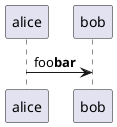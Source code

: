 {
  "sha1": "d68u86b9ycvc1yspl7tpluabss6iae0",
  "insertion": {
    "when": "2024-06-01T09:03:02.562Z",
    "url": "http://forum.plantuml.net/9031/do-you-plan-for-conditional-code-in-macros?show=9167#a9167",
    "user": "plantuml@gmail.com"
  }
}
@startuml
'!preprocessorV2
!function bold($text)
!return "<b>"+$text+"</b>"
!endfunction

!$ijk = "foo" + bold("bar")
alice -> bob : $ijk
@enduml
